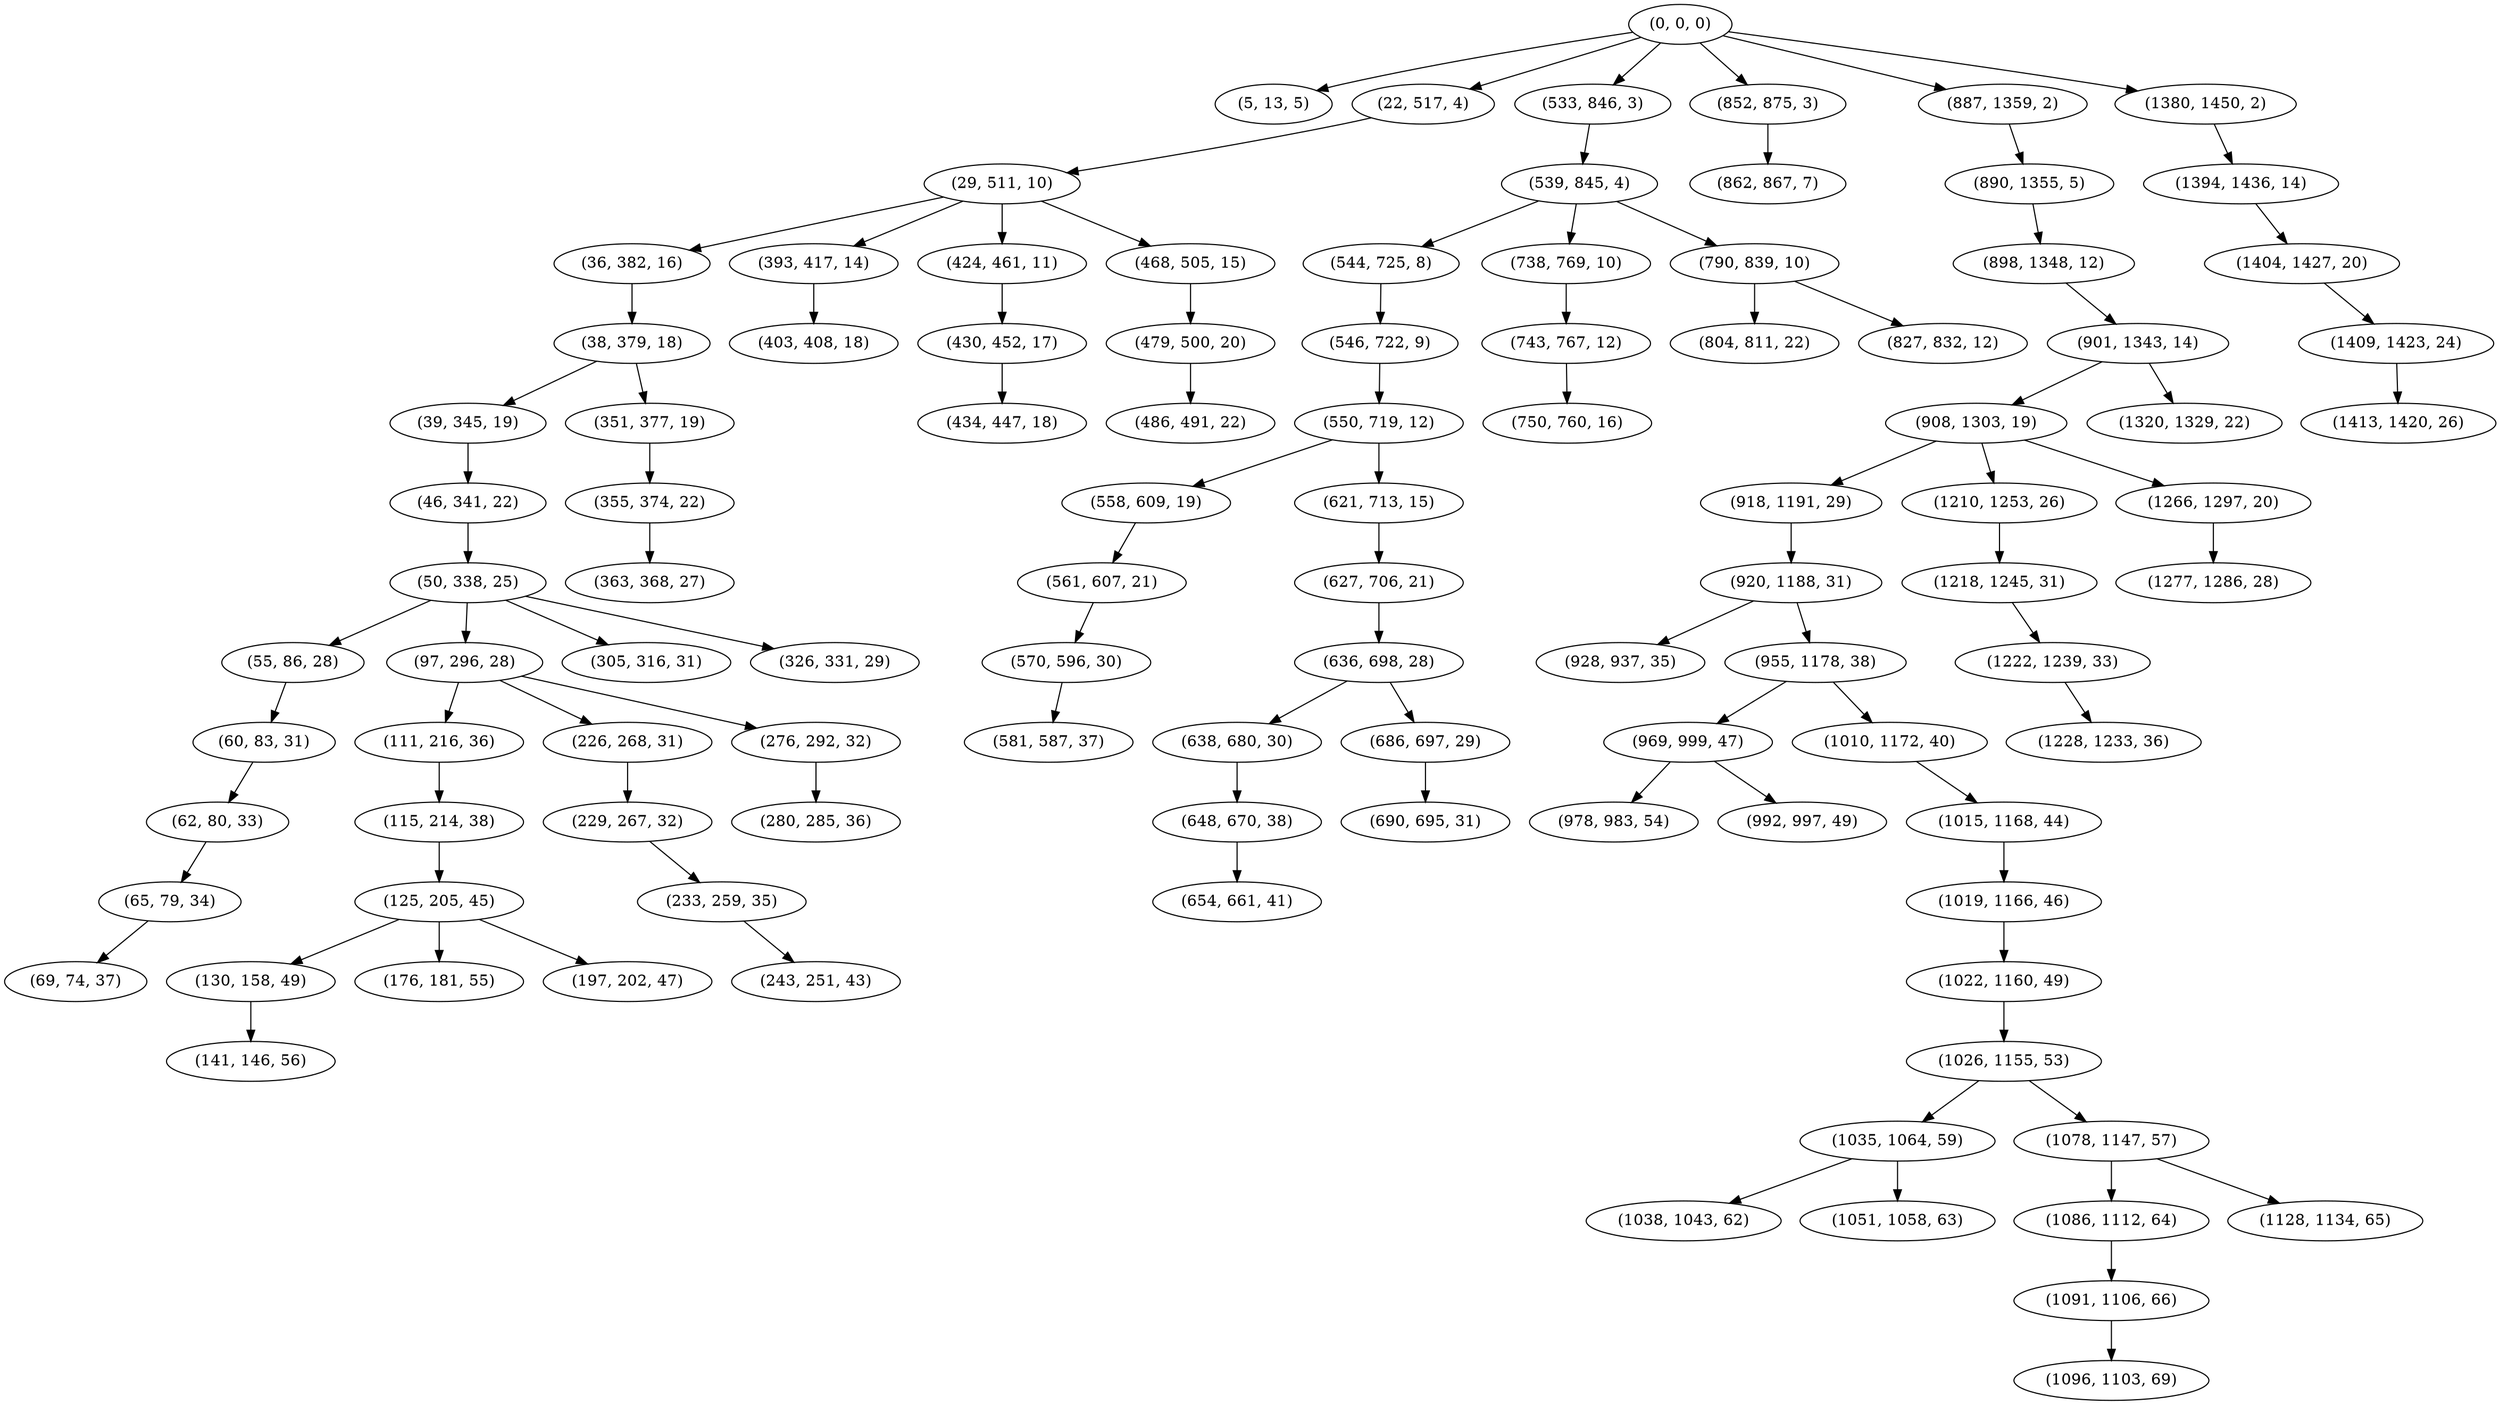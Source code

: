 digraph tree {
    "(0, 0, 0)";
    "(5, 13, 5)";
    "(22, 517, 4)";
    "(29, 511, 10)";
    "(36, 382, 16)";
    "(38, 379, 18)";
    "(39, 345, 19)";
    "(46, 341, 22)";
    "(50, 338, 25)";
    "(55, 86, 28)";
    "(60, 83, 31)";
    "(62, 80, 33)";
    "(65, 79, 34)";
    "(69, 74, 37)";
    "(97, 296, 28)";
    "(111, 216, 36)";
    "(115, 214, 38)";
    "(125, 205, 45)";
    "(130, 158, 49)";
    "(141, 146, 56)";
    "(176, 181, 55)";
    "(197, 202, 47)";
    "(226, 268, 31)";
    "(229, 267, 32)";
    "(233, 259, 35)";
    "(243, 251, 43)";
    "(276, 292, 32)";
    "(280, 285, 36)";
    "(305, 316, 31)";
    "(326, 331, 29)";
    "(351, 377, 19)";
    "(355, 374, 22)";
    "(363, 368, 27)";
    "(393, 417, 14)";
    "(403, 408, 18)";
    "(424, 461, 11)";
    "(430, 452, 17)";
    "(434, 447, 18)";
    "(468, 505, 15)";
    "(479, 500, 20)";
    "(486, 491, 22)";
    "(533, 846, 3)";
    "(539, 845, 4)";
    "(544, 725, 8)";
    "(546, 722, 9)";
    "(550, 719, 12)";
    "(558, 609, 19)";
    "(561, 607, 21)";
    "(570, 596, 30)";
    "(581, 587, 37)";
    "(621, 713, 15)";
    "(627, 706, 21)";
    "(636, 698, 28)";
    "(638, 680, 30)";
    "(648, 670, 38)";
    "(654, 661, 41)";
    "(686, 697, 29)";
    "(690, 695, 31)";
    "(738, 769, 10)";
    "(743, 767, 12)";
    "(750, 760, 16)";
    "(790, 839, 10)";
    "(804, 811, 22)";
    "(827, 832, 12)";
    "(852, 875, 3)";
    "(862, 867, 7)";
    "(887, 1359, 2)";
    "(890, 1355, 5)";
    "(898, 1348, 12)";
    "(901, 1343, 14)";
    "(908, 1303, 19)";
    "(918, 1191, 29)";
    "(920, 1188, 31)";
    "(928, 937, 35)";
    "(955, 1178, 38)";
    "(969, 999, 47)";
    "(978, 983, 54)";
    "(992, 997, 49)";
    "(1010, 1172, 40)";
    "(1015, 1168, 44)";
    "(1019, 1166, 46)";
    "(1022, 1160, 49)";
    "(1026, 1155, 53)";
    "(1035, 1064, 59)";
    "(1038, 1043, 62)";
    "(1051, 1058, 63)";
    "(1078, 1147, 57)";
    "(1086, 1112, 64)";
    "(1091, 1106, 66)";
    "(1096, 1103, 69)";
    "(1128, 1134, 65)";
    "(1210, 1253, 26)";
    "(1218, 1245, 31)";
    "(1222, 1239, 33)";
    "(1228, 1233, 36)";
    "(1266, 1297, 20)";
    "(1277, 1286, 28)";
    "(1320, 1329, 22)";
    "(1380, 1450, 2)";
    "(1394, 1436, 14)";
    "(1404, 1427, 20)";
    "(1409, 1423, 24)";
    "(1413, 1420, 26)";
    "(0, 0, 0)" -> "(5, 13, 5)";
    "(0, 0, 0)" -> "(22, 517, 4)";
    "(0, 0, 0)" -> "(533, 846, 3)";
    "(0, 0, 0)" -> "(852, 875, 3)";
    "(0, 0, 0)" -> "(887, 1359, 2)";
    "(0, 0, 0)" -> "(1380, 1450, 2)";
    "(22, 517, 4)" -> "(29, 511, 10)";
    "(29, 511, 10)" -> "(36, 382, 16)";
    "(29, 511, 10)" -> "(393, 417, 14)";
    "(29, 511, 10)" -> "(424, 461, 11)";
    "(29, 511, 10)" -> "(468, 505, 15)";
    "(36, 382, 16)" -> "(38, 379, 18)";
    "(38, 379, 18)" -> "(39, 345, 19)";
    "(38, 379, 18)" -> "(351, 377, 19)";
    "(39, 345, 19)" -> "(46, 341, 22)";
    "(46, 341, 22)" -> "(50, 338, 25)";
    "(50, 338, 25)" -> "(55, 86, 28)";
    "(50, 338, 25)" -> "(97, 296, 28)";
    "(50, 338, 25)" -> "(305, 316, 31)";
    "(50, 338, 25)" -> "(326, 331, 29)";
    "(55, 86, 28)" -> "(60, 83, 31)";
    "(60, 83, 31)" -> "(62, 80, 33)";
    "(62, 80, 33)" -> "(65, 79, 34)";
    "(65, 79, 34)" -> "(69, 74, 37)";
    "(97, 296, 28)" -> "(111, 216, 36)";
    "(97, 296, 28)" -> "(226, 268, 31)";
    "(97, 296, 28)" -> "(276, 292, 32)";
    "(111, 216, 36)" -> "(115, 214, 38)";
    "(115, 214, 38)" -> "(125, 205, 45)";
    "(125, 205, 45)" -> "(130, 158, 49)";
    "(125, 205, 45)" -> "(176, 181, 55)";
    "(125, 205, 45)" -> "(197, 202, 47)";
    "(130, 158, 49)" -> "(141, 146, 56)";
    "(226, 268, 31)" -> "(229, 267, 32)";
    "(229, 267, 32)" -> "(233, 259, 35)";
    "(233, 259, 35)" -> "(243, 251, 43)";
    "(276, 292, 32)" -> "(280, 285, 36)";
    "(351, 377, 19)" -> "(355, 374, 22)";
    "(355, 374, 22)" -> "(363, 368, 27)";
    "(393, 417, 14)" -> "(403, 408, 18)";
    "(424, 461, 11)" -> "(430, 452, 17)";
    "(430, 452, 17)" -> "(434, 447, 18)";
    "(468, 505, 15)" -> "(479, 500, 20)";
    "(479, 500, 20)" -> "(486, 491, 22)";
    "(533, 846, 3)" -> "(539, 845, 4)";
    "(539, 845, 4)" -> "(544, 725, 8)";
    "(539, 845, 4)" -> "(738, 769, 10)";
    "(539, 845, 4)" -> "(790, 839, 10)";
    "(544, 725, 8)" -> "(546, 722, 9)";
    "(546, 722, 9)" -> "(550, 719, 12)";
    "(550, 719, 12)" -> "(558, 609, 19)";
    "(550, 719, 12)" -> "(621, 713, 15)";
    "(558, 609, 19)" -> "(561, 607, 21)";
    "(561, 607, 21)" -> "(570, 596, 30)";
    "(570, 596, 30)" -> "(581, 587, 37)";
    "(621, 713, 15)" -> "(627, 706, 21)";
    "(627, 706, 21)" -> "(636, 698, 28)";
    "(636, 698, 28)" -> "(638, 680, 30)";
    "(636, 698, 28)" -> "(686, 697, 29)";
    "(638, 680, 30)" -> "(648, 670, 38)";
    "(648, 670, 38)" -> "(654, 661, 41)";
    "(686, 697, 29)" -> "(690, 695, 31)";
    "(738, 769, 10)" -> "(743, 767, 12)";
    "(743, 767, 12)" -> "(750, 760, 16)";
    "(790, 839, 10)" -> "(804, 811, 22)";
    "(790, 839, 10)" -> "(827, 832, 12)";
    "(852, 875, 3)" -> "(862, 867, 7)";
    "(887, 1359, 2)" -> "(890, 1355, 5)";
    "(890, 1355, 5)" -> "(898, 1348, 12)";
    "(898, 1348, 12)" -> "(901, 1343, 14)";
    "(901, 1343, 14)" -> "(908, 1303, 19)";
    "(901, 1343, 14)" -> "(1320, 1329, 22)";
    "(908, 1303, 19)" -> "(918, 1191, 29)";
    "(908, 1303, 19)" -> "(1210, 1253, 26)";
    "(908, 1303, 19)" -> "(1266, 1297, 20)";
    "(918, 1191, 29)" -> "(920, 1188, 31)";
    "(920, 1188, 31)" -> "(928, 937, 35)";
    "(920, 1188, 31)" -> "(955, 1178, 38)";
    "(955, 1178, 38)" -> "(969, 999, 47)";
    "(955, 1178, 38)" -> "(1010, 1172, 40)";
    "(969, 999, 47)" -> "(978, 983, 54)";
    "(969, 999, 47)" -> "(992, 997, 49)";
    "(1010, 1172, 40)" -> "(1015, 1168, 44)";
    "(1015, 1168, 44)" -> "(1019, 1166, 46)";
    "(1019, 1166, 46)" -> "(1022, 1160, 49)";
    "(1022, 1160, 49)" -> "(1026, 1155, 53)";
    "(1026, 1155, 53)" -> "(1035, 1064, 59)";
    "(1026, 1155, 53)" -> "(1078, 1147, 57)";
    "(1035, 1064, 59)" -> "(1038, 1043, 62)";
    "(1035, 1064, 59)" -> "(1051, 1058, 63)";
    "(1078, 1147, 57)" -> "(1086, 1112, 64)";
    "(1078, 1147, 57)" -> "(1128, 1134, 65)";
    "(1086, 1112, 64)" -> "(1091, 1106, 66)";
    "(1091, 1106, 66)" -> "(1096, 1103, 69)";
    "(1210, 1253, 26)" -> "(1218, 1245, 31)";
    "(1218, 1245, 31)" -> "(1222, 1239, 33)";
    "(1222, 1239, 33)" -> "(1228, 1233, 36)";
    "(1266, 1297, 20)" -> "(1277, 1286, 28)";
    "(1380, 1450, 2)" -> "(1394, 1436, 14)";
    "(1394, 1436, 14)" -> "(1404, 1427, 20)";
    "(1404, 1427, 20)" -> "(1409, 1423, 24)";
    "(1409, 1423, 24)" -> "(1413, 1420, 26)";
}
